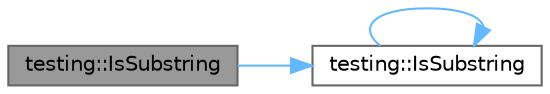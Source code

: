 digraph "testing::IsSubstring"
{
 // LATEX_PDF_SIZE
  bgcolor="transparent";
  edge [fontname=Helvetica,fontsize=10,labelfontname=Helvetica,labelfontsize=10];
  node [fontname=Helvetica,fontsize=10,shape=box,height=0.2,width=0.4];
  rankdir="LR";
  Node1 [id="Node000001",label="testing::IsSubstring",height=0.2,width=0.4,color="gray40", fillcolor="grey60", style="filled", fontcolor="black",tooltip=" "];
  Node1 -> Node2 [id="edge1_Node000001_Node000002",color="steelblue1",style="solid",tooltip=" "];
  Node2 [id="Node000002",label="testing::IsSubstring",height=0.2,width=0.4,color="grey40", fillcolor="white", style="filled",URL="$namespacetesting.html#a5c90a86562b2470213c07742e0eeb0fe",tooltip=" "];
  Node2 -> Node2 [id="edge2_Node000002_Node000002",color="steelblue1",style="solid",tooltip=" "];
}
